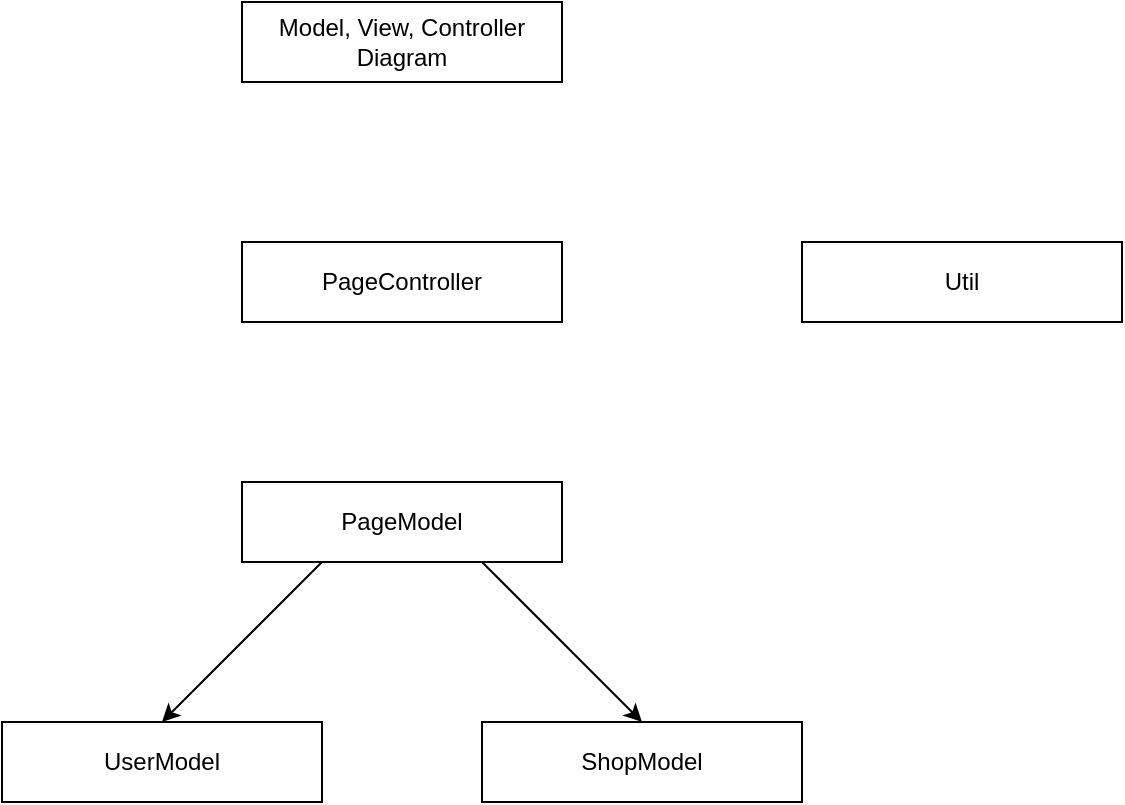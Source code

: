 <mxfile>
    <diagram id="9lLNB40KlNItsH-9Gqgb" name="Page-1">
        <mxGraphModel dx="832" dy="599" grid="1" gridSize="10" guides="1" tooltips="1" connect="1" arrows="1" fold="1" page="1" pageScale="1" pageWidth="850" pageHeight="1100" background="#ffffff" math="0" shadow="0">
            <root>
                <mxCell id="0"/>
                <mxCell id="1" parent="0"/>
                <mxCell id="2" value="Model, View, Controller Diagram" style="rounded=0;whiteSpace=wrap;html=1;" vertex="1" parent="1">
                    <mxGeometry x="280" y="160" width="160" height="40" as="geometry"/>
                </mxCell>
                <mxCell id="3" value="PageController" style="rounded=0;whiteSpace=wrap;html=1;" vertex="1" parent="1">
                    <mxGeometry x="280" y="280" width="160" height="40" as="geometry"/>
                </mxCell>
                <mxCell id="4" value="PageModel" style="rounded=0;whiteSpace=wrap;html=1;" vertex="1" parent="1">
                    <mxGeometry x="280" y="400" width="160" height="40" as="geometry"/>
                </mxCell>
                <mxCell id="5" value="UserModel" style="rounded=0;whiteSpace=wrap;html=1;" vertex="1" parent="1">
                    <mxGeometry x="160" y="520" width="160" height="40" as="geometry"/>
                </mxCell>
                <mxCell id="6" value="ShopModel" style="rounded=0;whiteSpace=wrap;html=1;" vertex="1" parent="1">
                    <mxGeometry x="400" y="520" width="160" height="40" as="geometry"/>
                </mxCell>
                <mxCell id="7" value="" style="endArrow=classic;html=1;exitX=0.25;exitY=1;exitDx=0;exitDy=0;entryX=0.5;entryY=0;entryDx=0;entryDy=0;" edge="1" parent="1" source="4" target="5">
                    <mxGeometry width="50" height="50" relative="1" as="geometry">
                        <mxPoint x="400" y="440" as="sourcePoint"/>
                        <mxPoint x="450" y="390" as="targetPoint"/>
                    </mxGeometry>
                </mxCell>
                <mxCell id="8" value="" style="endArrow=classic;html=1;entryX=0.5;entryY=0;entryDx=0;entryDy=0;" edge="1" parent="1" target="6">
                    <mxGeometry width="50" height="50" relative="1" as="geometry">
                        <mxPoint x="400" y="440" as="sourcePoint"/>
                        <mxPoint x="450" y="390" as="targetPoint"/>
                    </mxGeometry>
                </mxCell>
                <mxCell id="11" value="Util" style="rounded=0;whiteSpace=wrap;html=1;" vertex="1" parent="1">
                    <mxGeometry x="560" y="280" width="160" height="40" as="geometry"/>
                </mxCell>
            </root>
        </mxGraphModel>
    </diagram>
</mxfile>